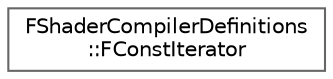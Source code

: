 digraph "Graphical Class Hierarchy"
{
 // INTERACTIVE_SVG=YES
 // LATEX_PDF_SIZE
  bgcolor="transparent";
  edge [fontname=Helvetica,fontsize=10,labelfontname=Helvetica,labelfontsize=10];
  node [fontname=Helvetica,fontsize=10,shape=box,height=0.2,width=0.4];
  rankdir="LR";
  Node0 [id="Node000000",label="FShaderCompilerDefinitions\l::FConstIterator",height=0.2,width=0.4,color="grey40", fillcolor="white", style="filled",URL="$d2/d0a/classFShaderCompilerDefinitions_1_1FConstIterator.html",tooltip=" "];
}

